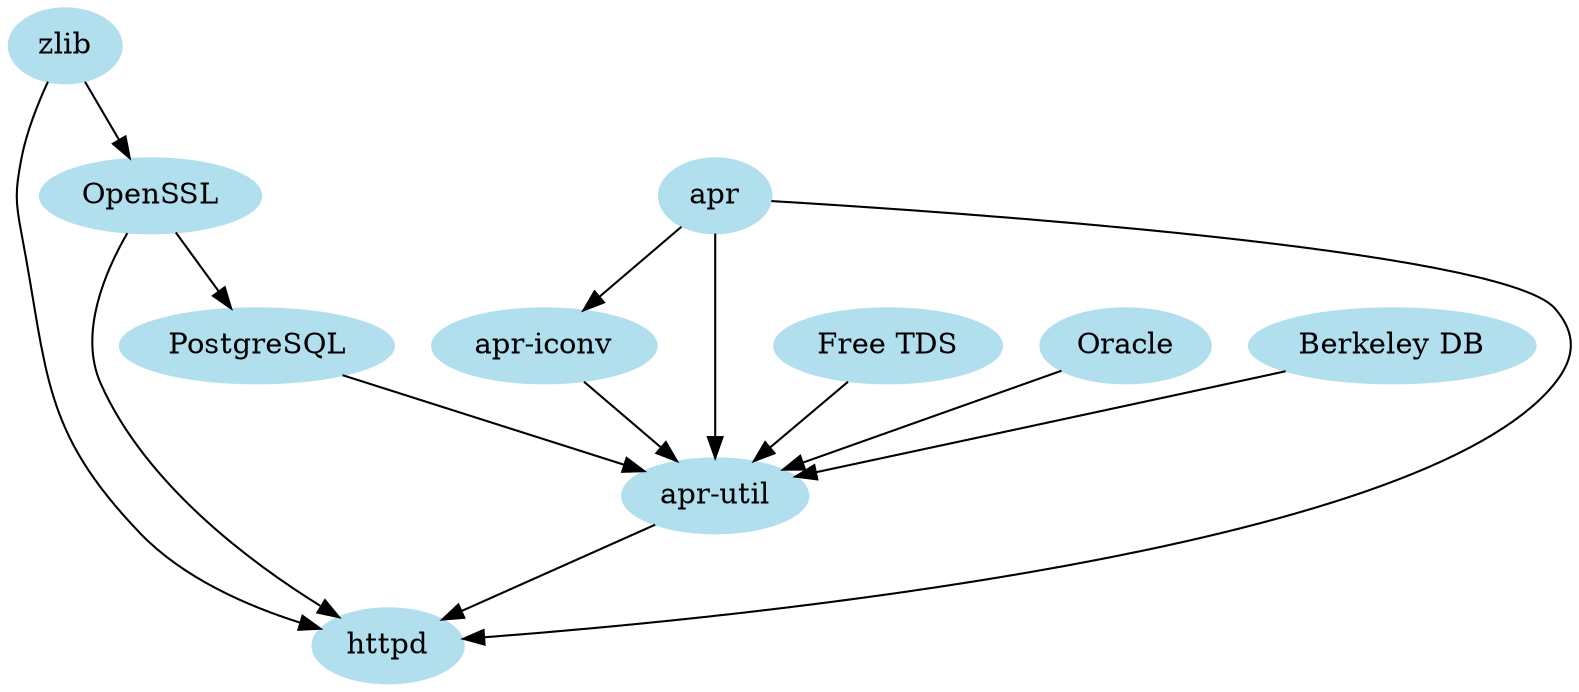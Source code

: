 digraph {
/*
    dot -Tsvg httpd-relationship.dot > httpd-relationship.svg
    #node [ fontname="simhei.ttf" ];
    #edge [ fontname="simsun.ttc" ];
*/
    node [color=lightblue2, style=filled];

    zlib -> OpenSSL
    zlib -> httpd
    OpenSSL -> PostgreSQL
    apr -> "apr-iconv"
    apr -> "apr-util"
    "apr-iconv" -> "apr-util"
    "Free TDS" -> "apr-util"
    Oracle -> "apr-util"
    PostgreSQL  -> "apr-util"
    "Berkeley DB" -> "apr-util"

    apr -> httpd
    "apr-util" -> httpd
    OpenSSL -> httpd
}
